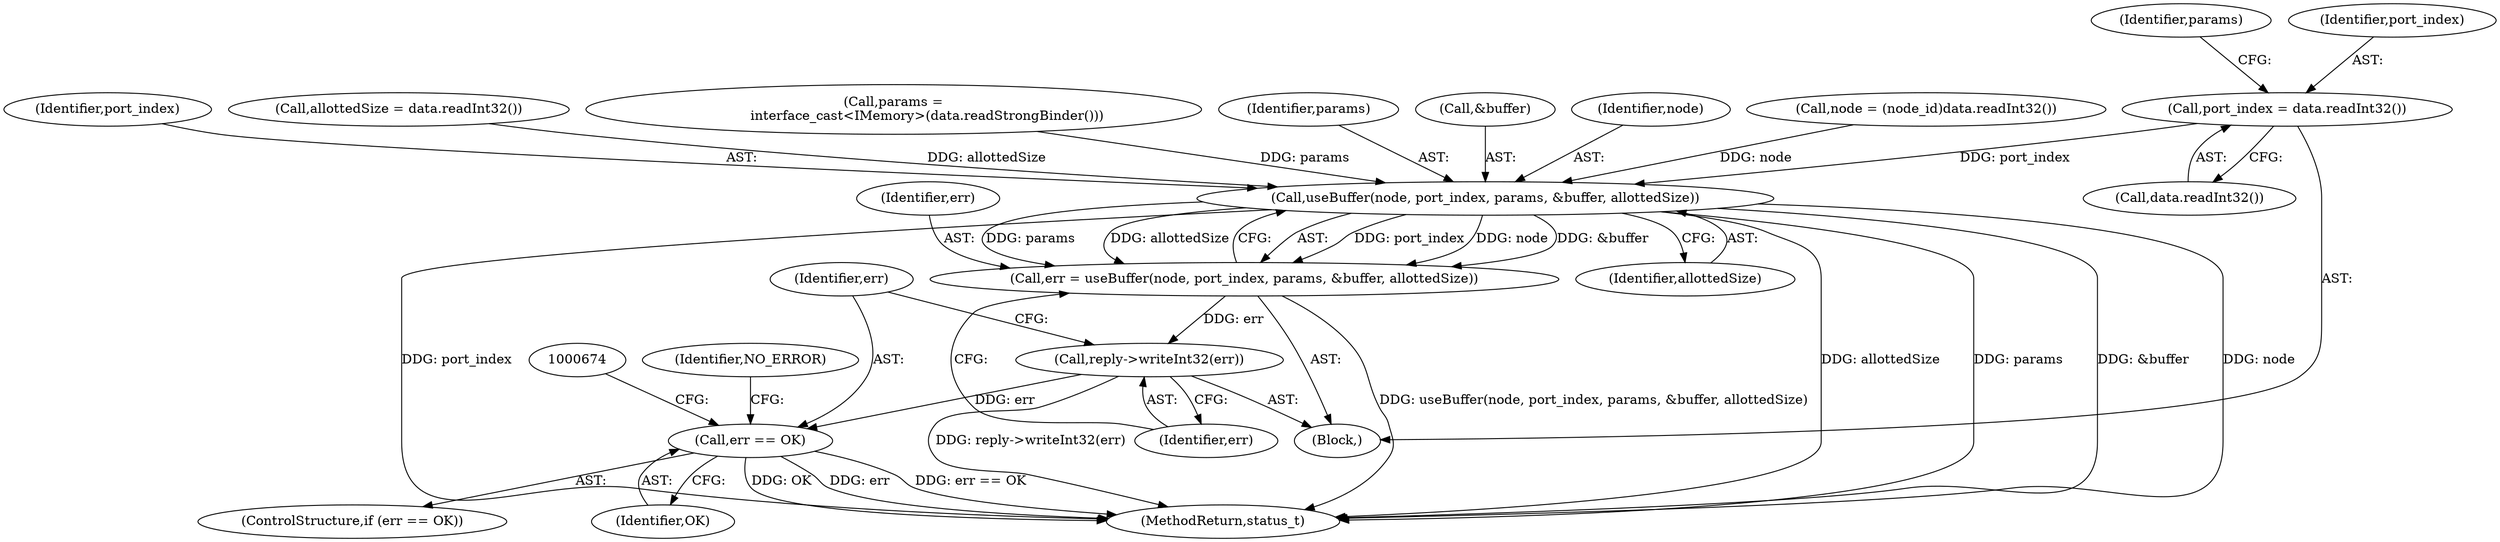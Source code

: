 digraph "0_Android_0bb5ced60304da7f61478ffd359e7ba65d72f181@API" {
"1000639" [label="(Call,port_index = data.readInt32())"];
"1000658" [label="(Call,useBuffer(node, port_index, params, &buffer, allottedSize))"];
"1000656" [label="(Call,err = useBuffer(node, port_index, params, &buffer, allottedSize))"];
"1000665" [label="(Call,reply->writeInt32(err))"];
"1000668" [label="(Call,err == OK)"];
"1000656" [label="(Call,err = useBuffer(node, port_index, params, &buffer, allottedSize))"];
"1000669" [label="(Identifier,err)"];
"1000641" [label="(Call,data.readInt32())"];
"1000651" [label="(Call,allottedSize = data.readInt32())"];
"1000658" [label="(Call,useBuffer(node, port_index, params, &buffer, allottedSize))"];
"1001337" [label="(MethodReturn,status_t)"];
"1000627" [label="(Block,)"];
"1000666" [label="(Identifier,err)"];
"1000657" [label="(Identifier,err)"];
"1000639" [label="(Call,port_index = data.readInt32())"];
"1000644" [label="(Identifier,params)"];
"1000643" [label="(Call,params =\n                interface_cast<IMemory>(data.readStrongBinder()))"];
"1000661" [label="(Identifier,params)"];
"1000640" [label="(Identifier,port_index)"];
"1000667" [label="(ControlStructure,if (err == OK))"];
"1000670" [label="(Identifier,OK)"];
"1000668" [label="(Call,err == OK)"];
"1000665" [label="(Call,reply->writeInt32(err))"];
"1000662" [label="(Call,&buffer)"];
"1000659" [label="(Identifier,node)"];
"1000633" [label="(Call,node = (node_id)data.readInt32())"];
"1000677" [label="(Identifier,NO_ERROR)"];
"1000664" [label="(Identifier,allottedSize)"];
"1000660" [label="(Identifier,port_index)"];
"1000639" -> "1000627"  [label="AST: "];
"1000639" -> "1000641"  [label="CFG: "];
"1000640" -> "1000639"  [label="AST: "];
"1000641" -> "1000639"  [label="AST: "];
"1000644" -> "1000639"  [label="CFG: "];
"1000639" -> "1000658"  [label="DDG: port_index"];
"1000658" -> "1000656"  [label="AST: "];
"1000658" -> "1000664"  [label="CFG: "];
"1000659" -> "1000658"  [label="AST: "];
"1000660" -> "1000658"  [label="AST: "];
"1000661" -> "1000658"  [label="AST: "];
"1000662" -> "1000658"  [label="AST: "];
"1000664" -> "1000658"  [label="AST: "];
"1000656" -> "1000658"  [label="CFG: "];
"1000658" -> "1001337"  [label="DDG: port_index"];
"1000658" -> "1001337"  [label="DDG: allottedSize"];
"1000658" -> "1001337"  [label="DDG: params"];
"1000658" -> "1001337"  [label="DDG: &buffer"];
"1000658" -> "1001337"  [label="DDG: node"];
"1000658" -> "1000656"  [label="DDG: port_index"];
"1000658" -> "1000656"  [label="DDG: node"];
"1000658" -> "1000656"  [label="DDG: &buffer"];
"1000658" -> "1000656"  [label="DDG: params"];
"1000658" -> "1000656"  [label="DDG: allottedSize"];
"1000633" -> "1000658"  [label="DDG: node"];
"1000643" -> "1000658"  [label="DDG: params"];
"1000651" -> "1000658"  [label="DDG: allottedSize"];
"1000656" -> "1000627"  [label="AST: "];
"1000657" -> "1000656"  [label="AST: "];
"1000666" -> "1000656"  [label="CFG: "];
"1000656" -> "1001337"  [label="DDG: useBuffer(node, port_index, params, &buffer, allottedSize)"];
"1000656" -> "1000665"  [label="DDG: err"];
"1000665" -> "1000627"  [label="AST: "];
"1000665" -> "1000666"  [label="CFG: "];
"1000666" -> "1000665"  [label="AST: "];
"1000669" -> "1000665"  [label="CFG: "];
"1000665" -> "1001337"  [label="DDG: reply->writeInt32(err)"];
"1000665" -> "1000668"  [label="DDG: err"];
"1000668" -> "1000667"  [label="AST: "];
"1000668" -> "1000670"  [label="CFG: "];
"1000669" -> "1000668"  [label="AST: "];
"1000670" -> "1000668"  [label="AST: "];
"1000674" -> "1000668"  [label="CFG: "];
"1000677" -> "1000668"  [label="CFG: "];
"1000668" -> "1001337"  [label="DDG: err == OK"];
"1000668" -> "1001337"  [label="DDG: OK"];
"1000668" -> "1001337"  [label="DDG: err"];
}
